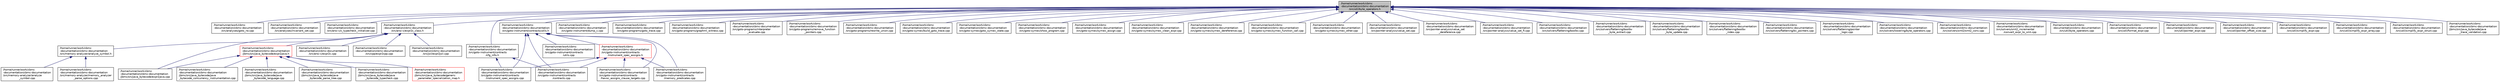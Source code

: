 digraph "/home/runner/work/cbmc-documentation/cbmc-documentation/src/util/byte_operators.h"
{
 // LATEX_PDF_SIZE
  bgcolor="transparent";
  edge [fontname="Helvetica",fontsize="10",labelfontname="Helvetica",labelfontsize="10"];
  node [fontname="Helvetica",fontsize="10",shape=record];
  Node1 [label="/home/runner/work/cbmc\l-documentation/cbmc-documentation\l/src/util/byte_operators.h",height=0.2,width=0.4,color="black", fillcolor="grey75", style="filled", fontcolor="black",tooltip="Expression classes for byte-level operators."];
  Node1 -> Node2 [dir="back",color="midnightblue",fontsize="10",style="solid",fontname="Helvetica"];
  Node2 [label="/home/runner/work/cbmc\l-documentation/cbmc-documentation\l/src/analyses/goto_rw.cpp",height=0.2,width=0.4,color="black",URL="$goto__rw_8cpp.html",tooltip=" "];
  Node1 -> Node3 [dir="back",color="midnightblue",fontsize="10",style="solid",fontname="Helvetica"];
  Node3 [label="/home/runner/work/cbmc\l-documentation/cbmc-documentation\l/src/analyses/invariant_set.cpp",height=0.2,width=0.4,color="black",URL="$invariant__set_8cpp.html",tooltip=" "];
  Node1 -> Node4 [dir="back",color="midnightblue",fontsize="10",style="solid",fontname="Helvetica"];
  Node4 [label="/home/runner/work/cbmc\l-documentation/cbmc-documentation\l/src/ansi-c/c_typecheck_initializer.cpp",height=0.2,width=0.4,color="black",URL="$c__typecheck__initializer_8cpp.html",tooltip=" "];
  Node1 -> Node5 [dir="back",color="midnightblue",fontsize="10",style="solid",fontname="Helvetica"];
  Node5 [label="/home/runner/work/cbmc\l-documentation/cbmc-documentation\l/src/ansi-c/expr2c_class.h",height=0.2,width=0.4,color="black",URL="$expr2c__class_8h.html",tooltip=" "];
  Node5 -> Node6 [dir="back",color="midnightblue",fontsize="10",style="solid",fontname="Helvetica"];
  Node6 [label="/home/runner/work/cbmc\l-documentation/cbmc-documentation\l/src/ansi-c/expr2c.cpp",height=0.2,width=0.4,color="black",URL="$expr2c_8cpp.html",tooltip=" "];
  Node5 -> Node7 [dir="back",color="midnightblue",fontsize="10",style="solid",fontname="Helvetica"];
  Node7 [label="/home/runner/work/cbmc\l-documentation/cbmc-documentation\l/src/cpp/expr2cpp.cpp",height=0.2,width=0.4,color="black",URL="$expr2cpp_8cpp.html",tooltip=" "];
  Node5 -> Node8 [dir="back",color="midnightblue",fontsize="10",style="solid",fontname="Helvetica"];
  Node8 [label="/home/runner/work/cbmc\l-documentation/cbmc-documentation\l/src/jsil/expr2jsil.cpp",height=0.2,width=0.4,color="black",URL="$expr2jsil_8cpp.html",tooltip=" "];
  Node5 -> Node9 [dir="back",color="midnightblue",fontsize="10",style="solid",fontname="Helvetica"];
  Node9 [label="/home/runner/work/cbmc\l-documentation/cbmc-documentation\l/src/memory-analyzer/analyze_symbol.h",height=0.2,width=0.4,color="black",URL="$analyze__symbol_8h.html",tooltip=" "];
  Node9 -> Node10 [dir="back",color="midnightblue",fontsize="10",style="solid",fontname="Helvetica"];
  Node10 [label="/home/runner/work/cbmc\l-documentation/cbmc-documentation\l/src/memory-analyzer/analyze\l_symbol.cpp",height=0.2,width=0.4,color="black",URL="$analyze__symbol_8cpp.html",tooltip=" "];
  Node9 -> Node11 [dir="back",color="midnightblue",fontsize="10",style="solid",fontname="Helvetica"];
  Node11 [label="/home/runner/work/cbmc\l-documentation/cbmc-documentation\l/src/memory-analyzer/memory_analyzer\l_parse_options.cpp",height=0.2,width=0.4,color="black",URL="$memory__analyzer__parse__options_8cpp.html",tooltip=" "];
  Node5 -> Node12 [dir="back",color="midnightblue",fontsize="10",style="solid",fontname="Helvetica"];
  Node12 [label="/home/runner/work/cbmc\l-documentation/cbmc-documentation\l/jbmc/src/java_bytecode/expr2java.h",height=0.2,width=0.4,color="red",URL="$expr2java_8h.html",tooltip=" "];
  Node12 -> Node13 [dir="back",color="midnightblue",fontsize="10",style="solid",fontname="Helvetica"];
  Node13 [label="/home/runner/work/cbmc\l-documentation/cbmc-documentation\l/jbmc/src/java_bytecode/generic\l_parameter_specialization_map.h",height=0.2,width=0.4,color="red",URL="$generic__parameter__specialization__map_8h.html",tooltip=" "];
  Node12 -> Node20 [dir="back",color="midnightblue",fontsize="10",style="solid",fontname="Helvetica"];
  Node20 [label="/home/runner/work/cbmc\l-documentation/cbmc-documentation\l/jbmc/src/java_bytecode/expr2java.cpp",height=0.2,width=0.4,color="black",URL="$expr2java_8cpp.html",tooltip=" "];
  Node12 -> Node21 [dir="back",color="midnightblue",fontsize="10",style="solid",fontname="Helvetica"];
  Node21 [label="/home/runner/work/cbmc\l-documentation/cbmc-documentation\l/jbmc/src/java_bytecode/java\l_bytecode_concurrency_instrumentation.cpp",height=0.2,width=0.4,color="black",URL="$java__bytecode__concurrency__instrumentation_8cpp.html",tooltip=" "];
  Node12 -> Node22 [dir="back",color="midnightblue",fontsize="10",style="solid",fontname="Helvetica"];
  Node22 [label="/home/runner/work/cbmc\l-documentation/cbmc-documentation\l/jbmc/src/java_bytecode/java\l_bytecode_language.cpp",height=0.2,width=0.4,color="black",URL="$java__bytecode__language_8cpp.html",tooltip=" "];
  Node12 -> Node23 [dir="back",color="midnightblue",fontsize="10",style="solid",fontname="Helvetica"];
  Node23 [label="/home/runner/work/cbmc\l-documentation/cbmc-documentation\l/jbmc/src/java_bytecode/java\l_bytecode_parse_tree.cpp",height=0.2,width=0.4,color="black",URL="$java__bytecode__parse__tree_8cpp.html",tooltip=" "];
  Node12 -> Node24 [dir="back",color="midnightblue",fontsize="10",style="solid",fontname="Helvetica"];
  Node24 [label="/home/runner/work/cbmc\l-documentation/cbmc-documentation\l/jbmc/src/java_bytecode/java\l_bytecode_typecheck.cpp",height=0.2,width=0.4,color="black",URL="$java__bytecode__typecheck_8cpp.html",tooltip=" "];
  Node5 -> Node20 [dir="back",color="midnightblue",fontsize="10",style="solid",fontname="Helvetica"];
  Node1 -> Node26 [dir="back",color="midnightblue",fontsize="10",style="solid",fontname="Helvetica"];
  Node26 [label="/home/runner/work/cbmc\l-documentation/cbmc-documentation\l/src/goto-instrument/contracts\l/cfg_info.h",height=0.2,width=0.4,color="black",URL="$cfg__info_8h.html",tooltip=" "];
  Node26 -> Node27 [dir="back",color="midnightblue",fontsize="10",style="solid",fontname="Helvetica"];
  Node27 [label="/home/runner/work/cbmc\l-documentation/cbmc-documentation\l/src/goto-instrument/contracts\l/contracts.cpp",height=0.2,width=0.4,color="black",URL="$contracts_8cpp.html",tooltip=" "];
  Node26 -> Node28 [dir="back",color="midnightblue",fontsize="10",style="solid",fontname="Helvetica"];
  Node28 [label="/home/runner/work/cbmc\l-documentation/cbmc-documentation\l/src/goto-instrument/contracts\l/instrument_spec_assigns.cpp",height=0.2,width=0.4,color="black",URL="$instrument__spec__assigns_8cpp.html",tooltip=" "];
  Node1 -> Node29 [dir="back",color="midnightblue",fontsize="10",style="solid",fontname="Helvetica"];
  Node29 [label="/home/runner/work/cbmc\l-documentation/cbmc-documentation\l/src/goto-instrument/contracts/utils.h",height=0.2,width=0.4,color="black",URL="$utils_8h.html",tooltip=" "];
  Node29 -> Node30 [dir="back",color="midnightblue",fontsize="10",style="solid",fontname="Helvetica"];
  Node30 [label="/home/runner/work/cbmc\l-documentation/cbmc-documentation\l/src/goto-instrument/contracts\l/instrument_spec_assigns.h",height=0.2,width=0.4,color="red",URL="$instrument__spec__assigns_8h.html",tooltip=" "];
  Node30 -> Node27 [dir="back",color="midnightblue",fontsize="10",style="solid",fontname="Helvetica"];
  Node30 -> Node32 [dir="back",color="midnightblue",fontsize="10",style="solid",fontname="Helvetica"];
  Node32 [label="/home/runner/work/cbmc\l-documentation/cbmc-documentation\l/src/goto-instrument/contracts\l/havoc_assigns_clause_targets.cpp",height=0.2,width=0.4,color="black",URL="$havoc__assigns__clause__targets_8cpp.html",tooltip=" "];
  Node30 -> Node28 [dir="back",color="midnightblue",fontsize="10",style="solid",fontname="Helvetica"];
  Node30 -> Node33 [dir="back",color="midnightblue",fontsize="10",style="solid",fontname="Helvetica"];
  Node33 [label="/home/runner/work/cbmc\l-documentation/cbmc-documentation\l/src/goto-instrument/contracts\l/memory_predicates.cpp",height=0.2,width=0.4,color="black",URL="$memory__predicates_8cpp.html",tooltip=" "];
  Node29 -> Node27 [dir="back",color="midnightblue",fontsize="10",style="solid",fontname="Helvetica"];
  Node29 -> Node32 [dir="back",color="midnightblue",fontsize="10",style="solid",fontname="Helvetica"];
  Node29 -> Node28 [dir="back",color="midnightblue",fontsize="10",style="solid",fontname="Helvetica"];
  Node29 -> Node33 [dir="back",color="midnightblue",fontsize="10",style="solid",fontname="Helvetica"];
  Node29 -> Node34 [dir="back",color="midnightblue",fontsize="10",style="solid",fontname="Helvetica"];
  Node34 [label="/home/runner/work/cbmc\l-documentation/cbmc-documentation\l/src/goto-instrument/contracts\l/utils.cpp",height=0.2,width=0.4,color="black",URL="$utils_8cpp.html",tooltip=" "];
  Node1 -> Node35 [dir="back",color="midnightblue",fontsize="10",style="solid",fontname="Helvetica"];
  Node35 [label="/home/runner/work/cbmc\l-documentation/cbmc-documentation\l/src/goto-instrument/dump_c.cpp",height=0.2,width=0.4,color="black",URL="$dump__c_8cpp.html",tooltip=" "];
  Node1 -> Node36 [dir="back",color="midnightblue",fontsize="10",style="solid",fontname="Helvetica"];
  Node36 [label="/home/runner/work/cbmc\l-documentation/cbmc-documentation\l/src/goto-programs/goto_trace.cpp",height=0.2,width=0.4,color="black",URL="$goto__trace_8cpp.html",tooltip=" "];
  Node1 -> Node37 [dir="back",color="midnightblue",fontsize="10",style="solid",fontname="Helvetica"];
  Node37 [label="/home/runner/work/cbmc\l-documentation/cbmc-documentation\l/src/goto-programs/graphml_witness.cpp",height=0.2,width=0.4,color="black",URL="$graphml__witness_8cpp.html",tooltip=" "];
  Node1 -> Node38 [dir="back",color="midnightblue",fontsize="10",style="solid",fontname="Helvetica"];
  Node38 [label="/home/runner/work/cbmc\l-documentation/cbmc-documentation\l/src/goto-programs/interpreter\l_evaluate.cpp",height=0.2,width=0.4,color="black",URL="$interpreter__evaluate_8cpp.html",tooltip=" "];
  Node1 -> Node39 [dir="back",color="midnightblue",fontsize="10",style="solid",fontname="Helvetica"];
  Node39 [label="/home/runner/work/cbmc\l-documentation/cbmc-documentation\l/src/goto-programs/remove_function\l_pointers.cpp",height=0.2,width=0.4,color="black",URL="$remove__function__pointers_8cpp.html",tooltip=" "];
  Node1 -> Node40 [dir="back",color="midnightblue",fontsize="10",style="solid",fontname="Helvetica"];
  Node40 [label="/home/runner/work/cbmc\l-documentation/cbmc-documentation\l/src/goto-programs/rewrite_union.cpp",height=0.2,width=0.4,color="black",URL="$rewrite__union_8cpp.html",tooltip=" "];
  Node1 -> Node41 [dir="back",color="midnightblue",fontsize="10",style="solid",fontname="Helvetica"];
  Node41 [label="/home/runner/work/cbmc\l-documentation/cbmc-documentation\l/src/goto-symex/build_goto_trace.cpp",height=0.2,width=0.4,color="black",URL="$build__goto__trace_8cpp.html",tooltip=" "];
  Node1 -> Node42 [dir="back",color="midnightblue",fontsize="10",style="solid",fontname="Helvetica"];
  Node42 [label="/home/runner/work/cbmc\l-documentation/cbmc-documentation\l/src/goto-symex/goto_symex_state.cpp",height=0.2,width=0.4,color="black",URL="$goto__symex__state_8cpp.html",tooltip=" "];
  Node1 -> Node43 [dir="back",color="midnightblue",fontsize="10",style="solid",fontname="Helvetica"];
  Node43 [label="/home/runner/work/cbmc\l-documentation/cbmc-documentation\l/src/goto-symex/show_program.cpp",height=0.2,width=0.4,color="black",URL="$show__program_8cpp.html",tooltip=" "];
  Node1 -> Node44 [dir="back",color="midnightblue",fontsize="10",style="solid",fontname="Helvetica"];
  Node44 [label="/home/runner/work/cbmc\l-documentation/cbmc-documentation\l/src/goto-symex/symex_assign.cpp",height=0.2,width=0.4,color="black",URL="$symex__assign_8cpp.html",tooltip=" "];
  Node1 -> Node45 [dir="back",color="midnightblue",fontsize="10",style="solid",fontname="Helvetica"];
  Node45 [label="/home/runner/work/cbmc\l-documentation/cbmc-documentation\l/src/goto-symex/symex_clean_expr.cpp",height=0.2,width=0.4,color="black",URL="$symex__clean__expr_8cpp.html",tooltip=" "];
  Node1 -> Node46 [dir="back",color="midnightblue",fontsize="10",style="solid",fontname="Helvetica"];
  Node46 [label="/home/runner/work/cbmc\l-documentation/cbmc-documentation\l/src/goto-symex/symex_dereference.cpp",height=0.2,width=0.4,color="black",URL="$symex__dereference_8cpp.html",tooltip=" "];
  Node1 -> Node47 [dir="back",color="midnightblue",fontsize="10",style="solid",fontname="Helvetica"];
  Node47 [label="/home/runner/work/cbmc\l-documentation/cbmc-documentation\l/src/goto-symex/symex_function_call.cpp",height=0.2,width=0.4,color="black",URL="$symex__function__call_8cpp.html",tooltip=" "];
  Node1 -> Node48 [dir="back",color="midnightblue",fontsize="10",style="solid",fontname="Helvetica"];
  Node48 [label="/home/runner/work/cbmc\l-documentation/cbmc-documentation\l/src/goto-symex/symex_other.cpp",height=0.2,width=0.4,color="black",URL="$symex__other_8cpp.html",tooltip=" "];
  Node1 -> Node49 [dir="back",color="midnightblue",fontsize="10",style="solid",fontname="Helvetica"];
  Node49 [label="/home/runner/work/cbmc\l-documentation/cbmc-documentation\l/src/pointer-analysis/value_set.cpp",height=0.2,width=0.4,color="black",URL="$value__set_8cpp.html",tooltip=" "];
  Node1 -> Node50 [dir="back",color="midnightblue",fontsize="10",style="solid",fontname="Helvetica"];
  Node50 [label="/home/runner/work/cbmc\l-documentation/cbmc-documentation\l/src/pointer-analysis/value_set\l_dereference.cpp",height=0.2,width=0.4,color="black",URL="$value__set__dereference_8cpp.html",tooltip=" "];
  Node1 -> Node51 [dir="back",color="midnightblue",fontsize="10",style="solid",fontname="Helvetica"];
  Node51 [label="/home/runner/work/cbmc\l-documentation/cbmc-documentation\l/src/pointer-analysis/value_set_fi.cpp",height=0.2,width=0.4,color="black",URL="$value__set__fi_8cpp.html",tooltip=" "];
  Node1 -> Node52 [dir="back",color="midnightblue",fontsize="10",style="solid",fontname="Helvetica"];
  Node52 [label="/home/runner/work/cbmc\l-documentation/cbmc-documentation\l/src/solvers/flattening/boolbv.cpp",height=0.2,width=0.4,color="black",URL="$boolbv_8cpp.html",tooltip=" "];
  Node1 -> Node53 [dir="back",color="midnightblue",fontsize="10",style="solid",fontname="Helvetica"];
  Node53 [label="/home/runner/work/cbmc\l-documentation/cbmc-documentation\l/src/solvers/flattening/boolbv\l_byte_extract.cpp",height=0.2,width=0.4,color="black",URL="$boolbv__byte__extract_8cpp.html",tooltip=" "];
  Node1 -> Node54 [dir="back",color="midnightblue",fontsize="10",style="solid",fontname="Helvetica"];
  Node54 [label="/home/runner/work/cbmc\l-documentation/cbmc-documentation\l/src/solvers/flattening/boolbv\l_byte_update.cpp",height=0.2,width=0.4,color="black",URL="$boolbv__byte__update_8cpp.html",tooltip=" "];
  Node1 -> Node55 [dir="back",color="midnightblue",fontsize="10",style="solid",fontname="Helvetica"];
  Node55 [label="/home/runner/work/cbmc\l-documentation/cbmc-documentation\l/src/solvers/flattening/boolbv\l_index.cpp",height=0.2,width=0.4,color="black",URL="$boolbv__index_8cpp.html",tooltip=" "];
  Node1 -> Node56 [dir="back",color="midnightblue",fontsize="10",style="solid",fontname="Helvetica"];
  Node56 [label="/home/runner/work/cbmc\l-documentation/cbmc-documentation\l/src/solvers/flattening/bv_pointers.cpp",height=0.2,width=0.4,color="black",URL="$bv__pointers_8cpp.html",tooltip=" "];
  Node1 -> Node57 [dir="back",color="midnightblue",fontsize="10",style="solid",fontname="Helvetica"];
  Node57 [label="/home/runner/work/cbmc\l-documentation/cbmc-documentation\l/src/solvers/flattening/pointer\l_logic.cpp",height=0.2,width=0.4,color="black",URL="$pointer__logic_8cpp.html",tooltip=" "];
  Node1 -> Node58 [dir="back",color="midnightblue",fontsize="10",style="solid",fontname="Helvetica"];
  Node58 [label="/home/runner/work/cbmc\l-documentation/cbmc-documentation\l/src/solvers/lowering/byte_operators.cpp",height=0.2,width=0.4,color="black",URL="$solvers_2lowering_2byte__operators_8cpp.html",tooltip=" "];
  Node1 -> Node59 [dir="back",color="midnightblue",fontsize="10",style="solid",fontname="Helvetica"];
  Node59 [label="/home/runner/work/cbmc\l-documentation/cbmc-documentation\l/src/solvers/smt2/smt2_conv.cpp",height=0.2,width=0.4,color="black",URL="$smt2__conv_8cpp.html",tooltip=" "];
  Node1 -> Node60 [dir="back",color="midnightblue",fontsize="10",style="solid",fontname="Helvetica"];
  Node60 [label="/home/runner/work/cbmc\l-documentation/cbmc-documentation\l/src/solvers/smt2_incremental\l/convert_expr_to_smt.cpp",height=0.2,width=0.4,color="black",URL="$convert__expr__to__smt_8cpp.html",tooltip=" "];
  Node1 -> Node61 [dir="back",color="midnightblue",fontsize="10",style="solid",fontname="Helvetica"];
  Node61 [label="/home/runner/work/cbmc\l-documentation/cbmc-documentation\l/src/util/byte_operators.cpp",height=0.2,width=0.4,color="black",URL="$util_2byte__operators_8cpp.html",tooltip=" "];
  Node1 -> Node62 [dir="back",color="midnightblue",fontsize="10",style="solid",fontname="Helvetica"];
  Node62 [label="/home/runner/work/cbmc\l-documentation/cbmc-documentation\l/src/util/format_expr.cpp",height=0.2,width=0.4,color="black",URL="$format__expr_8cpp.html",tooltip=" "];
  Node1 -> Node63 [dir="back",color="midnightblue",fontsize="10",style="solid",fontname="Helvetica"];
  Node63 [label="/home/runner/work/cbmc\l-documentation/cbmc-documentation\l/src/util/pointer_expr.cpp",height=0.2,width=0.4,color="black",URL="$pointer__expr_8cpp.html",tooltip=" "];
  Node1 -> Node64 [dir="back",color="midnightblue",fontsize="10",style="solid",fontname="Helvetica"];
  Node64 [label="/home/runner/work/cbmc\l-documentation/cbmc-documentation\l/src/util/pointer_offset_size.cpp",height=0.2,width=0.4,color="black",URL="$pointer__offset__size_8cpp.html",tooltip=" "];
  Node1 -> Node65 [dir="back",color="midnightblue",fontsize="10",style="solid",fontname="Helvetica"];
  Node65 [label="/home/runner/work/cbmc\l-documentation/cbmc-documentation\l/src/util/simplify_expr.cpp",height=0.2,width=0.4,color="black",URL="$simplify__expr_8cpp.html",tooltip=" "];
  Node1 -> Node66 [dir="back",color="midnightblue",fontsize="10",style="solid",fontname="Helvetica"];
  Node66 [label="/home/runner/work/cbmc\l-documentation/cbmc-documentation\l/src/util/simplify_expr_array.cpp",height=0.2,width=0.4,color="black",URL="$simplify__expr__array_8cpp.html",tooltip=" "];
  Node1 -> Node67 [dir="back",color="midnightblue",fontsize="10",style="solid",fontname="Helvetica"];
  Node67 [label="/home/runner/work/cbmc\l-documentation/cbmc-documentation\l/src/util/simplify_expr_struct.cpp",height=0.2,width=0.4,color="black",URL="$simplify__expr__struct_8cpp.html",tooltip=" "];
  Node1 -> Node68 [dir="back",color="midnightblue",fontsize="10",style="solid",fontname="Helvetica"];
  Node68 [label="/home/runner/work/cbmc\l-documentation/cbmc-documentation\l/jbmc/src/java_bytecode/java\l_trace_validation.cpp",height=0.2,width=0.4,color="black",URL="$java__trace__validation_8cpp.html",tooltip=" "];
}
